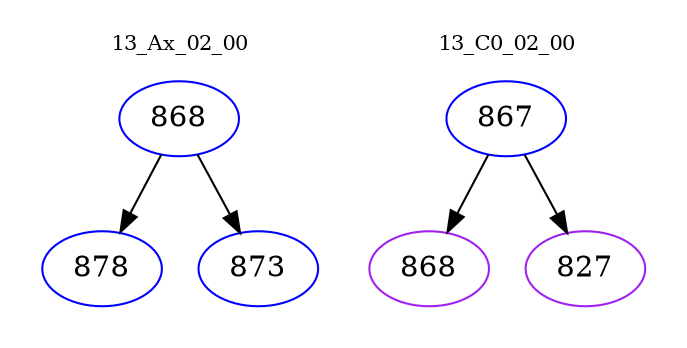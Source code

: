 digraph{
subgraph cluster_0 {
color = white
label = "13_Ax_02_00";
fontsize=10;
T0_868 [label="868", color="blue"]
T0_868 -> T0_878 [color="black"]
T0_878 [label="878", color="blue"]
T0_868 -> T0_873 [color="black"]
T0_873 [label="873", color="blue"]
}
subgraph cluster_1 {
color = white
label = "13_C0_02_00";
fontsize=10;
T1_867 [label="867", color="blue"]
T1_867 -> T1_868 [color="black"]
T1_868 [label="868", color="purple"]
T1_867 -> T1_827 [color="black"]
T1_827 [label="827", color="purple"]
}
}
